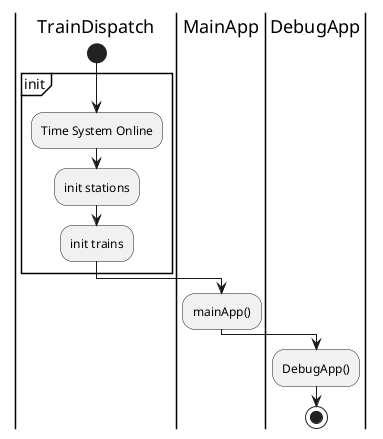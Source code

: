 @startuml
'https://plantuml.com/activity-diagram-beta

|TrainDispatch|
start
group init
    :Time System Online;
    :init stations;
    :init trains;
end group
|MainApp|
:mainApp();
|DebugApp|
:DebugApp();

stop

@enduml
